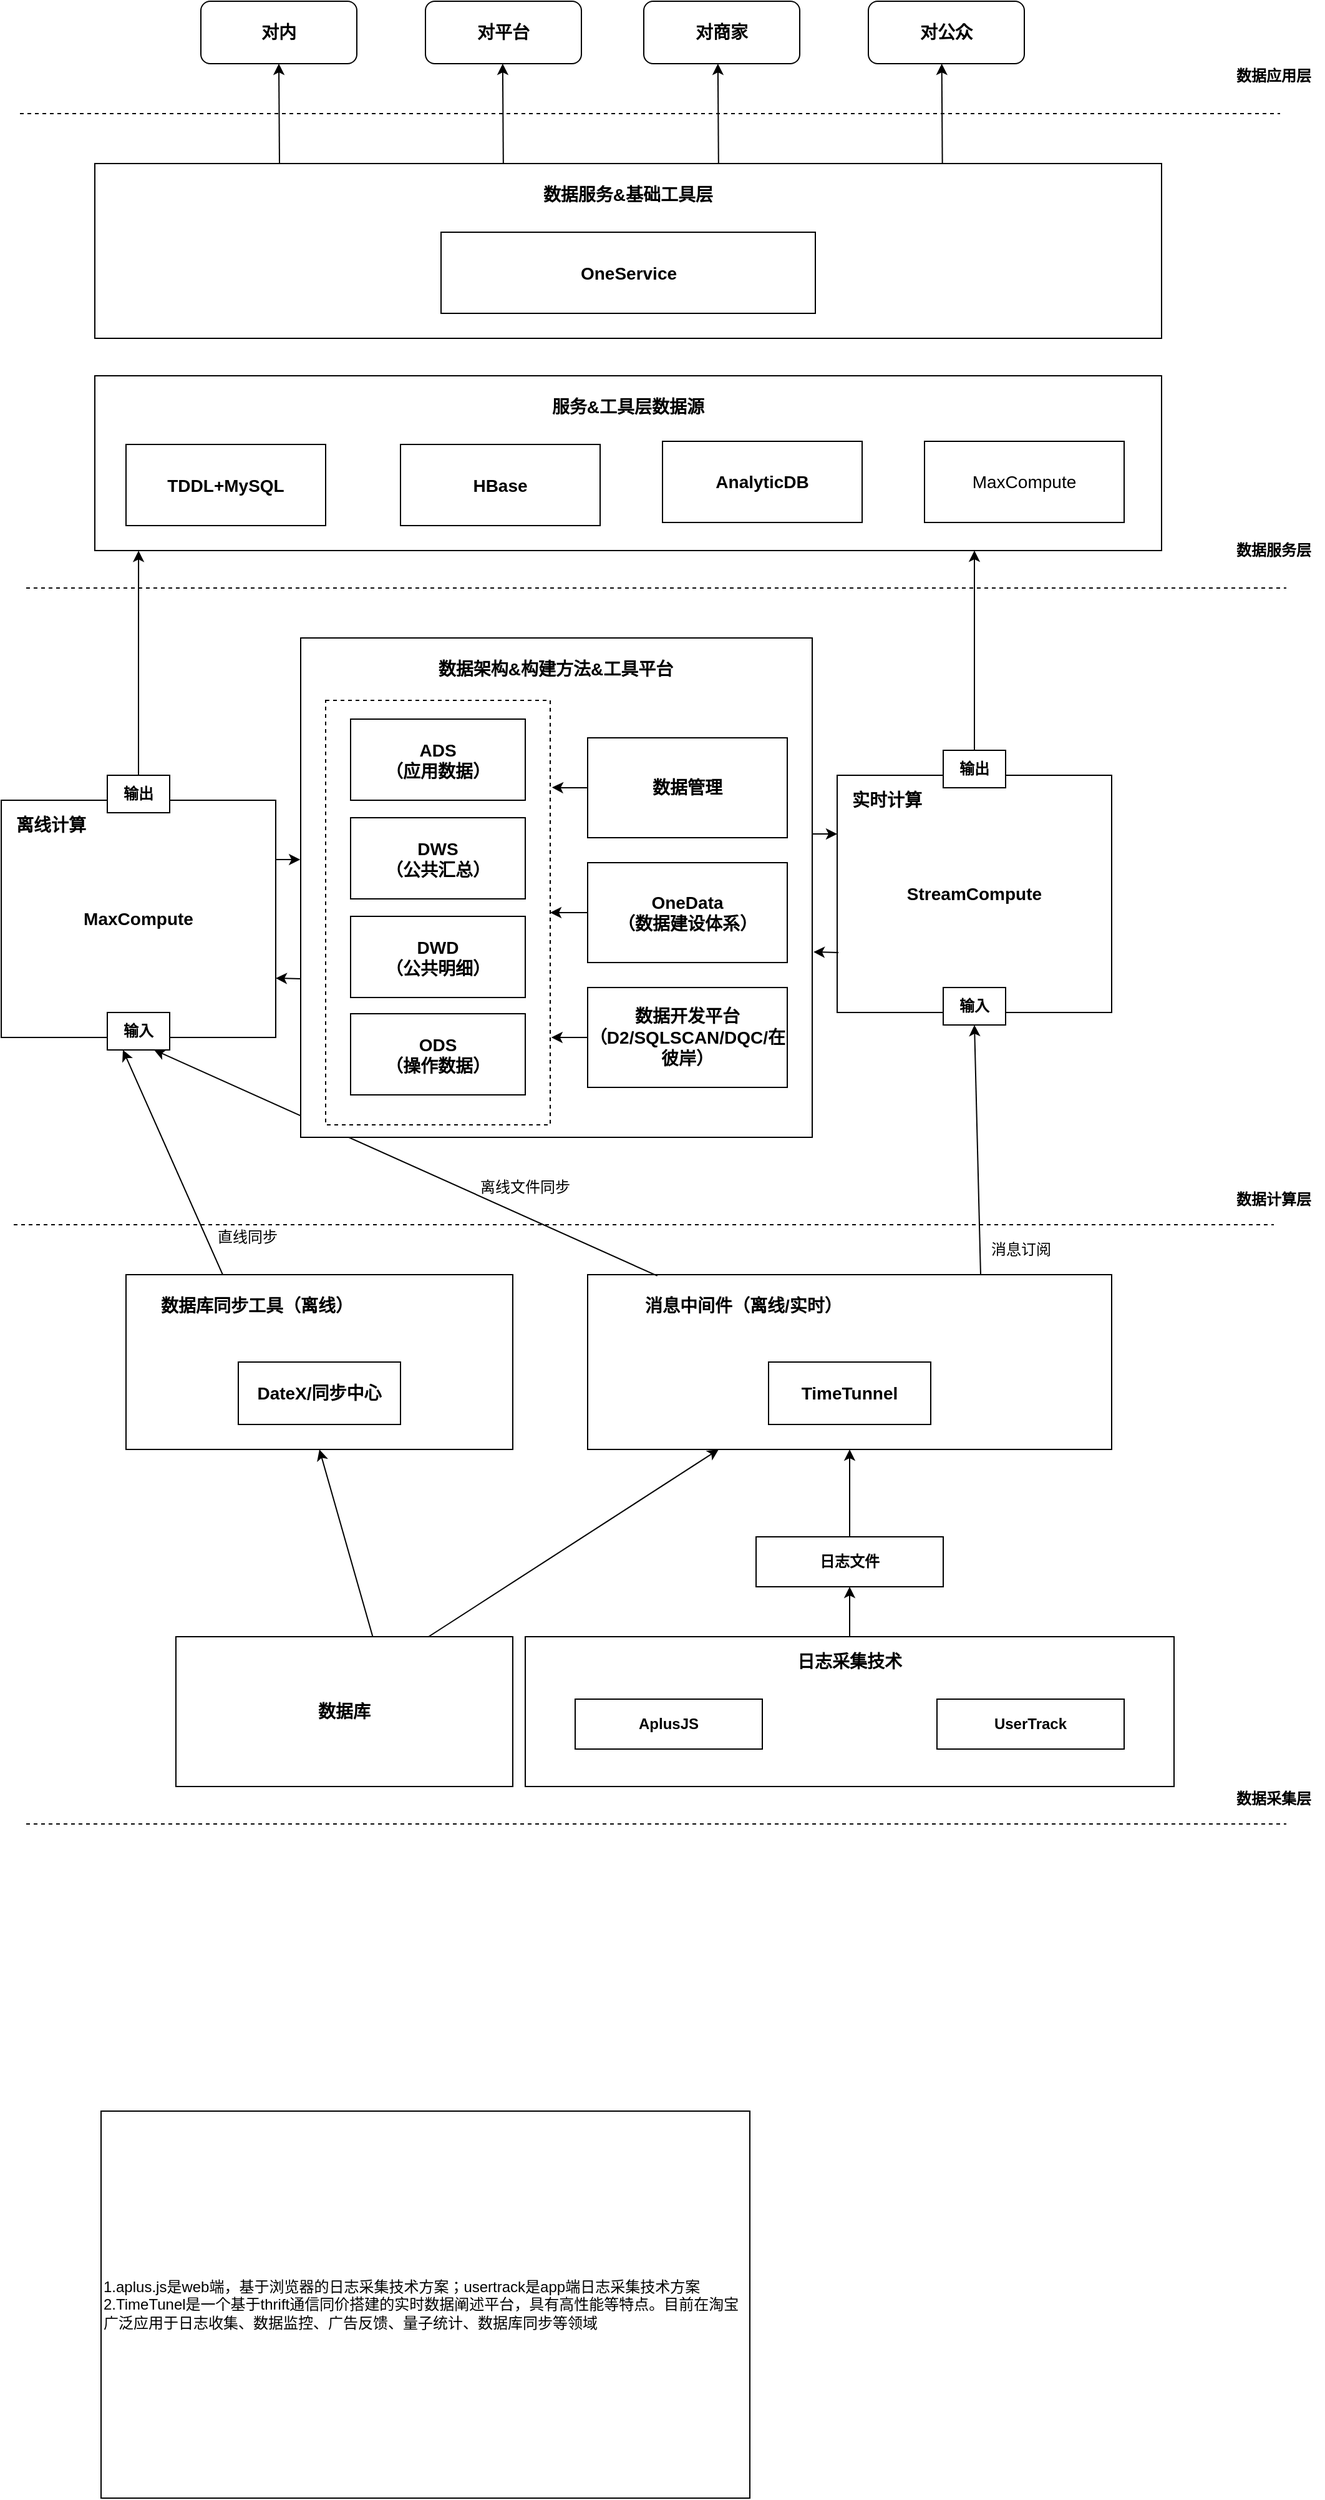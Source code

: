 <mxfile version="12.6.5" type="device"><diagram id="j8qkIYDlEEaPFmMozqPJ" name="Page-1"><mxGraphModel dx="3363" dy="592" grid="1" gridSize="10" guides="1" tooltips="1" connect="1" arrows="1" fold="1" page="1" pageScale="1" pageWidth="2339" pageHeight="3300" math="0" shadow="0"><root><mxCell id="0"/><mxCell id="1" parent="0"/><mxCell id="cqRzWN96qeN23K6BdPDM-1" value="&lt;font style=&quot;font-size: 14px&quot;&gt;&lt;b&gt;数据库&lt;/b&gt;&lt;/font&gt;" style="rounded=0;whiteSpace=wrap;html=1;" vertex="1" parent="1"><mxGeometry x="120" y="1970" width="270" height="120" as="geometry"/></mxCell><mxCell id="cqRzWN96qeN23K6BdPDM-13" style="edgeStyle=orthogonalEdgeStyle;rounded=0;orthogonalLoop=1;jettySize=auto;html=1;" edge="1" parent="1" source="cqRzWN96qeN23K6BdPDM-2" target="cqRzWN96qeN23K6BdPDM-8"><mxGeometry relative="1" as="geometry"/></mxCell><mxCell id="cqRzWN96qeN23K6BdPDM-2" value="" style="rounded=0;whiteSpace=wrap;html=1;" vertex="1" parent="1"><mxGeometry x="400" y="1970" width="520" height="120" as="geometry"/></mxCell><mxCell id="cqRzWN96qeN23K6BdPDM-3" value="&lt;font style=&quot;font-size: 14px&quot;&gt;&lt;b&gt;日志采集技术&lt;/b&gt;&lt;/font&gt;" style="text;html=1;strokeColor=none;fillColor=none;align=center;verticalAlign=middle;whiteSpace=wrap;rounded=0;dashed=1;" vertex="1" parent="1"><mxGeometry x="605" y="1980" width="110" height="20" as="geometry"/></mxCell><mxCell id="cqRzWN96qeN23K6BdPDM-4" value="&lt;b&gt;AplusJS&lt;/b&gt;" style="rounded=0;whiteSpace=wrap;html=1;" vertex="1" parent="1"><mxGeometry x="440" y="2020" width="150" height="40" as="geometry"/></mxCell><mxCell id="cqRzWN96qeN23K6BdPDM-5" value="&lt;b&gt;UserTrack&lt;/b&gt;" style="rounded=0;whiteSpace=wrap;html=1;" vertex="1" parent="1"><mxGeometry x="730" y="2020" width="150" height="40" as="geometry"/></mxCell><mxCell id="cqRzWN96qeN23K6BdPDM-6" value="1.aplus.js是web端，基于浏览器的日志采集技术方案；usertrack是app端日志采集技术方案&lt;br&gt;2.TimeTunel是一个基于thrift通信同价搭建的实时数据阐述平台，具有高性能等特点。目前在淘宝广泛应用于日志收集、数据监控、广告反馈、量子统计、数据库同步等领域" style="rounded=0;whiteSpace=wrap;html=1;align=left;" vertex="1" parent="1"><mxGeometry x="60" y="2350" width="520" height="310" as="geometry"/></mxCell><mxCell id="cqRzWN96qeN23K6BdPDM-19" style="edgeStyle=orthogonalEdgeStyle;rounded=0;orthogonalLoop=1;jettySize=auto;html=1;entryX=0.5;entryY=1;entryDx=0;entryDy=0;" edge="1" parent="1" source="cqRzWN96qeN23K6BdPDM-8" target="cqRzWN96qeN23K6BdPDM-16"><mxGeometry relative="1" as="geometry"/></mxCell><mxCell id="cqRzWN96qeN23K6BdPDM-8" value="&lt;b&gt;日志文件&lt;/b&gt;" style="rounded=0;whiteSpace=wrap;html=1;" vertex="1" parent="1"><mxGeometry x="585" y="1890" width="150" height="40" as="geometry"/></mxCell><mxCell id="cqRzWN96qeN23K6BdPDM-14" value="" style="rounded=0;whiteSpace=wrap;html=1;" vertex="1" parent="1"><mxGeometry x="80" y="1680" width="310" height="140" as="geometry"/></mxCell><mxCell id="cqRzWN96qeN23K6BdPDM-15" value="&lt;font style=&quot;font-size: 14px&quot;&gt;&lt;b&gt;数据库同步工具（离线）&lt;/b&gt;&lt;/font&gt;" style="text;html=1;strokeColor=none;fillColor=none;align=center;verticalAlign=middle;whiteSpace=wrap;rounded=0;" vertex="1" parent="1"><mxGeometry x="100" y="1690" width="170" height="30" as="geometry"/></mxCell><mxCell id="cqRzWN96qeN23K6BdPDM-16" value="" style="rounded=0;whiteSpace=wrap;html=1;" vertex="1" parent="1"><mxGeometry x="450" y="1680" width="420" height="140" as="geometry"/></mxCell><mxCell id="cqRzWN96qeN23K6BdPDM-17" value="&lt;font style=&quot;font-size: 14px&quot;&gt;&lt;b&gt;消息中间件（离线/实时）&lt;/b&gt;&lt;/font&gt;" style="text;html=1;strokeColor=none;fillColor=none;align=center;verticalAlign=middle;whiteSpace=wrap;rounded=0;" vertex="1" parent="1"><mxGeometry x="490" y="1690" width="170" height="30" as="geometry"/></mxCell><mxCell id="cqRzWN96qeN23K6BdPDM-18" value="&lt;b&gt;&lt;font style=&quot;font-size: 14px&quot;&gt;TimeTunnel&lt;/font&gt;&lt;/b&gt;" style="rounded=0;whiteSpace=wrap;html=1;" vertex="1" parent="1"><mxGeometry x="595" y="1750" width="130" height="50" as="geometry"/></mxCell><mxCell id="cqRzWN96qeN23K6BdPDM-21" value="" style="endArrow=classic;html=1;exitX=0.75;exitY=0;exitDx=0;exitDy=0;entryX=0.25;entryY=1;entryDx=0;entryDy=0;" edge="1" parent="1" source="cqRzWN96qeN23K6BdPDM-1" target="cqRzWN96qeN23K6BdPDM-16"><mxGeometry width="50" height="50" relative="1" as="geometry"><mxPoint x="340" y="1950" as="sourcePoint"/><mxPoint x="390" y="1900" as="targetPoint"/></mxGeometry></mxCell><mxCell id="cqRzWN96qeN23K6BdPDM-22" value="" style="endArrow=classic;html=1;exitX=0.584;exitY=-0.002;exitDx=0;exitDy=0;entryX=0.5;entryY=1;entryDx=0;entryDy=0;exitPerimeter=0;" edge="1" parent="1" source="cqRzWN96qeN23K6BdPDM-1" target="cqRzWN96qeN23K6BdPDM-14"><mxGeometry width="50" height="50" relative="1" as="geometry"><mxPoint x="210" y="1940" as="sourcePoint"/><mxPoint x="260" y="1890" as="targetPoint"/></mxGeometry></mxCell><mxCell id="cqRzWN96qeN23K6BdPDM-24" value="&lt;span style=&quot;font-size: 14px&quot;&gt;&lt;b&gt;DateX/同步中心&lt;/b&gt;&lt;/span&gt;" style="rounded=0;whiteSpace=wrap;html=1;" vertex="1" parent="1"><mxGeometry x="170" y="1750" width="130" height="50" as="geometry"/></mxCell><mxCell id="cqRzWN96qeN23K6BdPDM-25" value="" style="endArrow=none;dashed=1;html=1;" edge="1" parent="1"><mxGeometry width="50" height="50" relative="1" as="geometry"><mxPoint x="-10" y="1640" as="sourcePoint"/><mxPoint x="1000" y="1640" as="targetPoint"/></mxGeometry></mxCell><mxCell id="cqRzWN96qeN23K6BdPDM-26" value="直线同步" style="text;html=1;strokeColor=none;fillColor=none;align=center;verticalAlign=middle;whiteSpace=wrap;rounded=0;" vertex="1" parent="1"><mxGeometry x="140" y="1640" width="75" height="20" as="geometry"/></mxCell><mxCell id="cqRzWN96qeN23K6BdPDM-27" value="消息订阅" style="text;html=1;strokeColor=none;fillColor=none;align=center;verticalAlign=middle;whiteSpace=wrap;rounded=0;" vertex="1" parent="1"><mxGeometry x="760" y="1650" width="75" height="20" as="geometry"/></mxCell><mxCell id="cqRzWN96qeN23K6BdPDM-28" value="&lt;font style=&quot;font-size: 14px&quot;&gt;&lt;b&gt;StreamCompute&lt;/b&gt;&lt;/font&gt;" style="rounded=0;whiteSpace=wrap;html=1;" vertex="1" parent="1"><mxGeometry x="650" y="1280" width="220" height="190" as="geometry"/></mxCell><mxCell id="cqRzWN96qeN23K6BdPDM-29" value="&lt;font style=&quot;font-size: 14px&quot;&gt;&lt;b&gt;实时计算&lt;/b&gt;&lt;/font&gt;" style="text;html=1;strokeColor=none;fillColor=none;align=center;verticalAlign=middle;whiteSpace=wrap;rounded=0;" vertex="1" parent="1"><mxGeometry x="655" y="1290" width="70" height="20" as="geometry"/></mxCell><mxCell id="cqRzWN96qeN23K6BdPDM-86" style="edgeStyle=orthogonalEdgeStyle;rounded=0;orthogonalLoop=1;jettySize=auto;html=1;" edge="1" parent="1" source="cqRzWN96qeN23K6BdPDM-30"><mxGeometry relative="1" as="geometry"><mxPoint x="760" y="1100" as="targetPoint"/></mxGeometry></mxCell><mxCell id="cqRzWN96qeN23K6BdPDM-30" value="&lt;b&gt;输出&lt;/b&gt;" style="rounded=0;whiteSpace=wrap;html=1;" vertex="1" parent="1"><mxGeometry x="735" y="1260" width="50" height="30" as="geometry"/></mxCell><mxCell id="cqRzWN96qeN23K6BdPDM-31" value="&lt;b&gt;输入&lt;/b&gt;" style="rounded=0;whiteSpace=wrap;html=1;" vertex="1" parent="1"><mxGeometry x="735" y="1450" width="50" height="30" as="geometry"/></mxCell><mxCell id="cqRzWN96qeN23K6BdPDM-33" value="" style="endArrow=classic;html=1;entryX=0.5;entryY=1;entryDx=0;entryDy=0;exitX=0.75;exitY=0;exitDx=0;exitDy=0;" edge="1" parent="1" source="cqRzWN96qeN23K6BdPDM-16" target="cqRzWN96qeN23K6BdPDM-31"><mxGeometry width="50" height="50" relative="1" as="geometry"><mxPoint x="720" y="1600" as="sourcePoint"/><mxPoint x="770" y="1550" as="targetPoint"/></mxGeometry></mxCell><mxCell id="cqRzWN96qeN23K6BdPDM-59" style="edgeStyle=orthogonalEdgeStyle;rounded=0;orthogonalLoop=1;jettySize=auto;html=1;exitX=1;exitY=0.25;exitDx=0;exitDy=0;entryX=-0.001;entryY=0.445;entryDx=0;entryDy=0;entryPerimeter=0;" edge="1" parent="1" source="cqRzWN96qeN23K6BdPDM-34" target="cqRzWN96qeN23K6BdPDM-41"><mxGeometry relative="1" as="geometry"/></mxCell><mxCell id="cqRzWN96qeN23K6BdPDM-85" style="edgeStyle=orthogonalEdgeStyle;rounded=0;orthogonalLoop=1;jettySize=auto;html=1;entryX=0.041;entryY=1.001;entryDx=0;entryDy=0;entryPerimeter=0;" edge="1" parent="1" source="cqRzWN96qeN23K6BdPDM-34" target="cqRzWN96qeN23K6BdPDM-72"><mxGeometry relative="1" as="geometry"/></mxCell><mxCell id="cqRzWN96qeN23K6BdPDM-34" value="&lt;font style=&quot;font-size: 14px&quot;&gt;&lt;b&gt;MaxCompute&lt;/b&gt;&lt;/font&gt;" style="rounded=0;whiteSpace=wrap;html=1;" vertex="1" parent="1"><mxGeometry x="-20" y="1300" width="220" height="190" as="geometry"/></mxCell><mxCell id="cqRzWN96qeN23K6BdPDM-35" value="&lt;font style=&quot;font-size: 14px&quot;&gt;&lt;b&gt;离线计算&lt;/b&gt;&lt;/font&gt;" style="text;html=1;strokeColor=none;fillColor=none;align=center;verticalAlign=middle;whiteSpace=wrap;rounded=0;" vertex="1" parent="1"><mxGeometry x="-15" y="1310" width="70" height="20" as="geometry"/></mxCell><mxCell id="cqRzWN96qeN23K6BdPDM-36" value="&lt;b&gt;输出&lt;/b&gt;" style="rounded=0;whiteSpace=wrap;html=1;" vertex="1" parent="1"><mxGeometry x="65" y="1280" width="50" height="30" as="geometry"/></mxCell><mxCell id="cqRzWN96qeN23K6BdPDM-37" value="&lt;b&gt;输入&lt;/b&gt;" style="rounded=0;whiteSpace=wrap;html=1;" vertex="1" parent="1"><mxGeometry x="65" y="1470" width="50" height="30" as="geometry"/></mxCell><mxCell id="cqRzWN96qeN23K6BdPDM-38" value="" style="endArrow=classic;html=1;exitX=0.25;exitY=0;exitDx=0;exitDy=0;entryX=0.25;entryY=1;entryDx=0;entryDy=0;" edge="1" parent="1" source="cqRzWN96qeN23K6BdPDM-14" target="cqRzWN96qeN23K6BdPDM-37"><mxGeometry width="50" height="50" relative="1" as="geometry"><mxPoint x="120" y="1600" as="sourcePoint"/><mxPoint x="170" y="1550" as="targetPoint"/></mxGeometry></mxCell><mxCell id="cqRzWN96qeN23K6BdPDM-39" value="" style="endArrow=classic;html=1;exitX=0.133;exitY=0.007;exitDx=0;exitDy=0;exitPerimeter=0;entryX=0.75;entryY=1;entryDx=0;entryDy=0;" edge="1" parent="1" source="cqRzWN96qeN23K6BdPDM-16" target="cqRzWN96qeN23K6BdPDM-37"><mxGeometry width="50" height="50" relative="1" as="geometry"><mxPoint x="320" y="1610" as="sourcePoint"/><mxPoint x="370" y="1560" as="targetPoint"/></mxGeometry></mxCell><mxCell id="cqRzWN96qeN23K6BdPDM-40" value="离线文件同步" style="text;html=1;strokeColor=none;fillColor=none;align=center;verticalAlign=middle;whiteSpace=wrap;rounded=0;" vertex="1" parent="1"><mxGeometry x="340" y="1600" width="120" height="20" as="geometry"/></mxCell><mxCell id="cqRzWN96qeN23K6BdPDM-41" value="" style="rounded=0;whiteSpace=wrap;html=1;" vertex="1" parent="1"><mxGeometry x="220" y="1170" width="410" height="400" as="geometry"/></mxCell><mxCell id="cqRzWN96qeN23K6BdPDM-42" value="&lt;font style=&quot;font-size: 14px&quot;&gt;&lt;b&gt;数据架构&amp;amp;构建方法&amp;amp;工具平台&lt;/b&gt;&lt;/font&gt;" style="text;html=1;strokeColor=none;fillColor=none;align=center;verticalAlign=middle;whiteSpace=wrap;rounded=0;" vertex="1" parent="1"><mxGeometry x="317.5" y="1180" width="212.5" height="30" as="geometry"/></mxCell><mxCell id="cqRzWN96qeN23K6BdPDM-56" style="edgeStyle=orthogonalEdgeStyle;rounded=0;orthogonalLoop=1;jettySize=auto;html=1;entryX=1.008;entryY=0.205;entryDx=0;entryDy=0;entryPerimeter=0;" edge="1" parent="1" source="cqRzWN96qeN23K6BdPDM-43" target="cqRzWN96qeN23K6BdPDM-46"><mxGeometry relative="1" as="geometry"/></mxCell><mxCell id="cqRzWN96qeN23K6BdPDM-43" value="&lt;font style=&quot;font-size: 14px&quot;&gt;&lt;b&gt;数据管理&lt;/b&gt;&lt;/font&gt;" style="rounded=0;whiteSpace=wrap;html=1;" vertex="1" parent="1"><mxGeometry x="450" y="1250" width="160" height="80" as="geometry"/></mxCell><mxCell id="cqRzWN96qeN23K6BdPDM-57" style="edgeStyle=orthogonalEdgeStyle;rounded=0;orthogonalLoop=1;jettySize=auto;html=1;" edge="1" parent="1" source="cqRzWN96qeN23K6BdPDM-44" target="cqRzWN96qeN23K6BdPDM-46"><mxGeometry relative="1" as="geometry"/></mxCell><mxCell id="cqRzWN96qeN23K6BdPDM-44" value="&lt;font style=&quot;font-size: 14px&quot;&gt;&lt;b&gt;OneData&lt;br&gt;（数据建设体系）&lt;/b&gt;&lt;/font&gt;" style="rounded=0;whiteSpace=wrap;html=1;" vertex="1" parent="1"><mxGeometry x="450" y="1350" width="160" height="80" as="geometry"/></mxCell><mxCell id="cqRzWN96qeN23K6BdPDM-58" style="edgeStyle=orthogonalEdgeStyle;rounded=0;orthogonalLoop=1;jettySize=auto;html=1;entryX=1.005;entryY=0.794;entryDx=0;entryDy=0;entryPerimeter=0;" edge="1" parent="1" source="cqRzWN96qeN23K6BdPDM-45" target="cqRzWN96qeN23K6BdPDM-46"><mxGeometry relative="1" as="geometry"/></mxCell><mxCell id="cqRzWN96qeN23K6BdPDM-45" value="&lt;font style=&quot;font-size: 14px&quot;&gt;&lt;b&gt;数据开发平台&lt;br&gt;（D2/SQLSCAN/DQC/在彼岸）&lt;/b&gt;&lt;/font&gt;" style="rounded=0;whiteSpace=wrap;html=1;" vertex="1" parent="1"><mxGeometry x="450" y="1450" width="160" height="80" as="geometry"/></mxCell><mxCell id="cqRzWN96qeN23K6BdPDM-46" value="" style="rounded=0;whiteSpace=wrap;html=1;dashed=1;" vertex="1" parent="1"><mxGeometry x="240" y="1220" width="180" height="340" as="geometry"/></mxCell><mxCell id="cqRzWN96qeN23K6BdPDM-47" value="&lt;font style=&quot;font-size: 14px&quot;&gt;&lt;b&gt;ADS&lt;br&gt;（应用数据）&lt;/b&gt;&lt;/font&gt;" style="rounded=0;whiteSpace=wrap;html=1;" vertex="1" parent="1"><mxGeometry x="260" y="1235" width="140" height="65" as="geometry"/></mxCell><mxCell id="cqRzWN96qeN23K6BdPDM-51" value="&lt;font style=&quot;font-size: 14px&quot;&gt;&lt;b&gt;DWS&lt;br&gt;（公共汇总）&lt;/b&gt;&lt;/font&gt;" style="rounded=0;whiteSpace=wrap;html=1;" vertex="1" parent="1"><mxGeometry x="260" y="1314" width="140" height="65" as="geometry"/></mxCell><mxCell id="cqRzWN96qeN23K6BdPDM-52" value="&lt;font style=&quot;font-size: 14px&quot;&gt;&lt;b&gt;DWD&lt;br&gt;（公共明细）&lt;/b&gt;&lt;/font&gt;" style="rounded=0;whiteSpace=wrap;html=1;" vertex="1" parent="1"><mxGeometry x="260" y="1393" width="140" height="65" as="geometry"/></mxCell><mxCell id="cqRzWN96qeN23K6BdPDM-53" value="&lt;b&gt;&lt;font style=&quot;font-size: 14px&quot;&gt;ODS&lt;br&gt;（操作数据）&lt;/font&gt;&lt;/b&gt;" style="rounded=0;whiteSpace=wrap;html=1;" vertex="1" parent="1"><mxGeometry x="260" y="1471" width="140" height="65" as="geometry"/></mxCell><mxCell id="cqRzWN96qeN23K6BdPDM-61" value="" style="endArrow=classic;html=1;entryX=1;entryY=0.75;entryDx=0;entryDy=0;" edge="1" parent="1" target="cqRzWN96qeN23K6BdPDM-34"><mxGeometry width="50" height="50" relative="1" as="geometry"><mxPoint x="220" y="1443" as="sourcePoint"/><mxPoint x="200" y="1410" as="targetPoint"/></mxGeometry></mxCell><mxCell id="cqRzWN96qeN23K6BdPDM-65" value="" style="endArrow=classic;html=1;entryX=1;entryY=0.75;entryDx=0;entryDy=0;" edge="1" parent="1"><mxGeometry width="50" height="50" relative="1" as="geometry"><mxPoint x="651" y="1422" as="sourcePoint"/><mxPoint x="631" y="1421.5" as="targetPoint"/></mxGeometry></mxCell><mxCell id="cqRzWN96qeN23K6BdPDM-66" style="edgeStyle=orthogonalEdgeStyle;rounded=0;orthogonalLoop=1;jettySize=auto;html=1;exitX=1;exitY=0.25;exitDx=0;exitDy=0;entryX=-0.001;entryY=0.445;entryDx=0;entryDy=0;entryPerimeter=0;" edge="1" parent="1"><mxGeometry relative="1" as="geometry"><mxPoint x="630.4" y="1327" as="sourcePoint"/><mxPoint x="649.99" y="1327.5" as="targetPoint"/></mxGeometry></mxCell><mxCell id="cqRzWN96qeN23K6BdPDM-67" value="" style="endArrow=none;dashed=1;html=1;" edge="1" parent="1"><mxGeometry width="50" height="50" relative="1" as="geometry"><mxPoint y="1130" as="sourcePoint"/><mxPoint x="1010" y="1130" as="targetPoint"/></mxGeometry></mxCell><mxCell id="cqRzWN96qeN23K6BdPDM-68" value="" style="endArrow=none;dashed=1;html=1;" edge="1" parent="1"><mxGeometry width="50" height="50" relative="1" as="geometry"><mxPoint y="2120" as="sourcePoint"/><mxPoint x="1010" y="2120" as="targetPoint"/></mxGeometry></mxCell><mxCell id="cqRzWN96qeN23K6BdPDM-69" value="&lt;b&gt;数据采集层&lt;/b&gt;" style="text;html=1;strokeColor=none;fillColor=none;align=center;verticalAlign=middle;whiteSpace=wrap;rounded=0;" vertex="1" parent="1"><mxGeometry x="960" y="2090" width="80" height="20" as="geometry"/></mxCell><mxCell id="cqRzWN96qeN23K6BdPDM-70" value="&lt;b&gt;数据计算层&lt;/b&gt;" style="text;html=1;strokeColor=none;fillColor=none;align=center;verticalAlign=middle;whiteSpace=wrap;rounded=0;" vertex="1" parent="1"><mxGeometry x="960" y="1610" width="80" height="20" as="geometry"/></mxCell><mxCell id="cqRzWN96qeN23K6BdPDM-71" value="&lt;b&gt;数据服务层&lt;/b&gt;" style="text;html=1;strokeColor=none;fillColor=none;align=center;verticalAlign=middle;whiteSpace=wrap;rounded=0;" vertex="1" parent="1"><mxGeometry x="960" y="1090" width="80" height="20" as="geometry"/></mxCell><mxCell id="cqRzWN96qeN23K6BdPDM-72" value="" style="rounded=0;whiteSpace=wrap;html=1;" vertex="1" parent="1"><mxGeometry x="55" y="960" width="855" height="140" as="geometry"/></mxCell><mxCell id="cqRzWN96qeN23K6BdPDM-73" value="&lt;font style=&quot;font-size: 14px&quot;&gt;&lt;b&gt;TDDL+MySQL&lt;/b&gt;&lt;/font&gt;" style="rounded=0;whiteSpace=wrap;html=1;" vertex="1" parent="1"><mxGeometry x="80" y="1015" width="160" height="65" as="geometry"/></mxCell><mxCell id="cqRzWN96qeN23K6BdPDM-74" value="&lt;b&gt;&lt;font style=&quot;font-size: 14px&quot;&gt;HBase&lt;/font&gt;&lt;/b&gt;" style="rounded=0;whiteSpace=wrap;html=1;" vertex="1" parent="1"><mxGeometry x="300" y="1015" width="160" height="65" as="geometry"/></mxCell><mxCell id="cqRzWN96qeN23K6BdPDM-75" value="&lt;b&gt;&lt;font style=&quot;font-size: 14px&quot;&gt;AnalyticDB&lt;/font&gt;&lt;/b&gt;" style="rounded=0;whiteSpace=wrap;html=1;" vertex="1" parent="1"><mxGeometry x="510" y="1012.5" width="160" height="65" as="geometry"/></mxCell><mxCell id="cqRzWN96qeN23K6BdPDM-76" value="&lt;font style=&quot;font-size: 14px&quot;&gt;MaxCompute&lt;/font&gt;" style="rounded=0;whiteSpace=wrap;html=1;" vertex="1" parent="1"><mxGeometry x="720" y="1012.5" width="160" height="65" as="geometry"/></mxCell><mxCell id="cqRzWN96qeN23K6BdPDM-77" value="&lt;font style=&quot;font-size: 14px&quot;&gt;&lt;b&gt;服务&amp;amp;工具层数据源&lt;/b&gt;&lt;/font&gt;" style="text;html=1;strokeColor=none;fillColor=none;align=center;verticalAlign=middle;whiteSpace=wrap;rounded=0;" vertex="1" parent="1"><mxGeometry x="384" y="975" width="197" height="20" as="geometry"/></mxCell><mxCell id="cqRzWN96qeN23K6BdPDM-78" value="" style="rounded=0;whiteSpace=wrap;html=1;" vertex="1" parent="1"><mxGeometry x="55" y="790" width="855" height="140" as="geometry"/></mxCell><mxCell id="cqRzWN96qeN23K6BdPDM-79" value="&lt;span style=&quot;font-size: 14px&quot;&gt;&lt;b&gt;OneService&lt;/b&gt;&lt;/span&gt;" style="rounded=0;whiteSpace=wrap;html=1;" vertex="1" parent="1"><mxGeometry x="332.5" y="845" width="300" height="65" as="geometry"/></mxCell><mxCell id="cqRzWN96qeN23K6BdPDM-83" value="&lt;span style=&quot;font-size: 14px&quot;&gt;&lt;b&gt;数据服务&amp;amp;基础工具层&lt;/b&gt;&lt;/span&gt;" style="text;html=1;strokeColor=none;fillColor=none;align=center;verticalAlign=middle;whiteSpace=wrap;rounded=0;" vertex="1" parent="1"><mxGeometry x="384" y="805" width="197" height="20" as="geometry"/></mxCell><mxCell id="cqRzWN96qeN23K6BdPDM-87" value="" style="endArrow=none;dashed=1;html=1;" edge="1" parent="1"><mxGeometry width="50" height="50" relative="1" as="geometry"><mxPoint x="-5" y="750" as="sourcePoint"/><mxPoint x="1005" y="750" as="targetPoint"/></mxGeometry></mxCell><mxCell id="cqRzWN96qeN23K6BdPDM-88" value="&lt;b&gt;数据应用层&lt;/b&gt;" style="text;html=1;strokeColor=none;fillColor=none;align=center;verticalAlign=middle;whiteSpace=wrap;rounded=0;" vertex="1" parent="1"><mxGeometry x="960" y="710" width="80" height="20" as="geometry"/></mxCell><mxCell id="cqRzWN96qeN23K6BdPDM-90" value="&lt;font style=&quot;font-size: 14px&quot;&gt;&lt;b&gt;对内&lt;/b&gt;&lt;/font&gt;" style="rounded=1;whiteSpace=wrap;html=1;" vertex="1" parent="1"><mxGeometry x="140" y="660" width="125" height="50" as="geometry"/></mxCell><mxCell id="cqRzWN96qeN23K6BdPDM-91" value="&lt;font style=&quot;font-size: 14px&quot;&gt;&lt;b&gt;对平台&lt;/b&gt;&lt;/font&gt;" style="rounded=1;whiteSpace=wrap;html=1;" vertex="1" parent="1"><mxGeometry x="320" y="660" width="125" height="50" as="geometry"/></mxCell><mxCell id="cqRzWN96qeN23K6BdPDM-92" value="&lt;b&gt;&lt;font style=&quot;font-size: 14px&quot;&gt;对商家&lt;/font&gt;&lt;/b&gt;" style="rounded=1;whiteSpace=wrap;html=1;" vertex="1" parent="1"><mxGeometry x="495" y="660" width="125" height="50" as="geometry"/></mxCell><mxCell id="cqRzWN96qeN23K6BdPDM-93" value="&lt;b&gt;&lt;font style=&quot;font-size: 14px&quot;&gt;对公众&lt;/font&gt;&lt;/b&gt;" style="rounded=1;whiteSpace=wrap;html=1;" vertex="1" parent="1"><mxGeometry x="675" y="660" width="125" height="50" as="geometry"/></mxCell><mxCell id="cqRzWN96qeN23K6BdPDM-94" value="" style="endArrow=classic;html=1;entryX=0.5;entryY=1;entryDx=0;entryDy=0;" edge="1" parent="1" target="cqRzWN96qeN23K6BdPDM-90"><mxGeometry width="50" height="50" relative="1" as="geometry"><mxPoint x="203" y="790" as="sourcePoint"/><mxPoint x="230" y="750" as="targetPoint"/></mxGeometry></mxCell><mxCell id="cqRzWN96qeN23K6BdPDM-95" value="" style="endArrow=classic;html=1;entryX=0.5;entryY=1;entryDx=0;entryDy=0;" edge="1" parent="1"><mxGeometry width="50" height="50" relative="1" as="geometry"><mxPoint x="382.41" y="790" as="sourcePoint"/><mxPoint x="381.91" y="710" as="targetPoint"/></mxGeometry></mxCell><mxCell id="cqRzWN96qeN23K6BdPDM-96" value="" style="endArrow=classic;html=1;entryX=0.5;entryY=1;entryDx=0;entryDy=0;" edge="1" parent="1"><mxGeometry width="50" height="50" relative="1" as="geometry"><mxPoint x="554.91" y="790" as="sourcePoint"/><mxPoint x="554.41" y="710" as="targetPoint"/></mxGeometry></mxCell><mxCell id="cqRzWN96qeN23K6BdPDM-97" value="" style="endArrow=classic;html=1;entryX=0.5;entryY=1;entryDx=0;entryDy=0;" edge="1" parent="1"><mxGeometry width="50" height="50" relative="1" as="geometry"><mxPoint x="734.32" y="790" as="sourcePoint"/><mxPoint x="733.82" y="710" as="targetPoint"/></mxGeometry></mxCell></root></mxGraphModel></diagram></mxfile>
